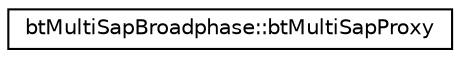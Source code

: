 digraph G
{
  edge [fontname="Helvetica",fontsize="10",labelfontname="Helvetica",labelfontsize="10"];
  node [fontname="Helvetica",fontsize="10",shape=record];
  rankdir=LR;
  Node1 [label="btMultiSapBroadphase::btMultiSapProxy",height=0.2,width=0.4,color="black", fillcolor="white", style="filled",URL="$dc/db8/structbtMultiSapBroadphase_1_1btMultiSapProxy.html"];
}
